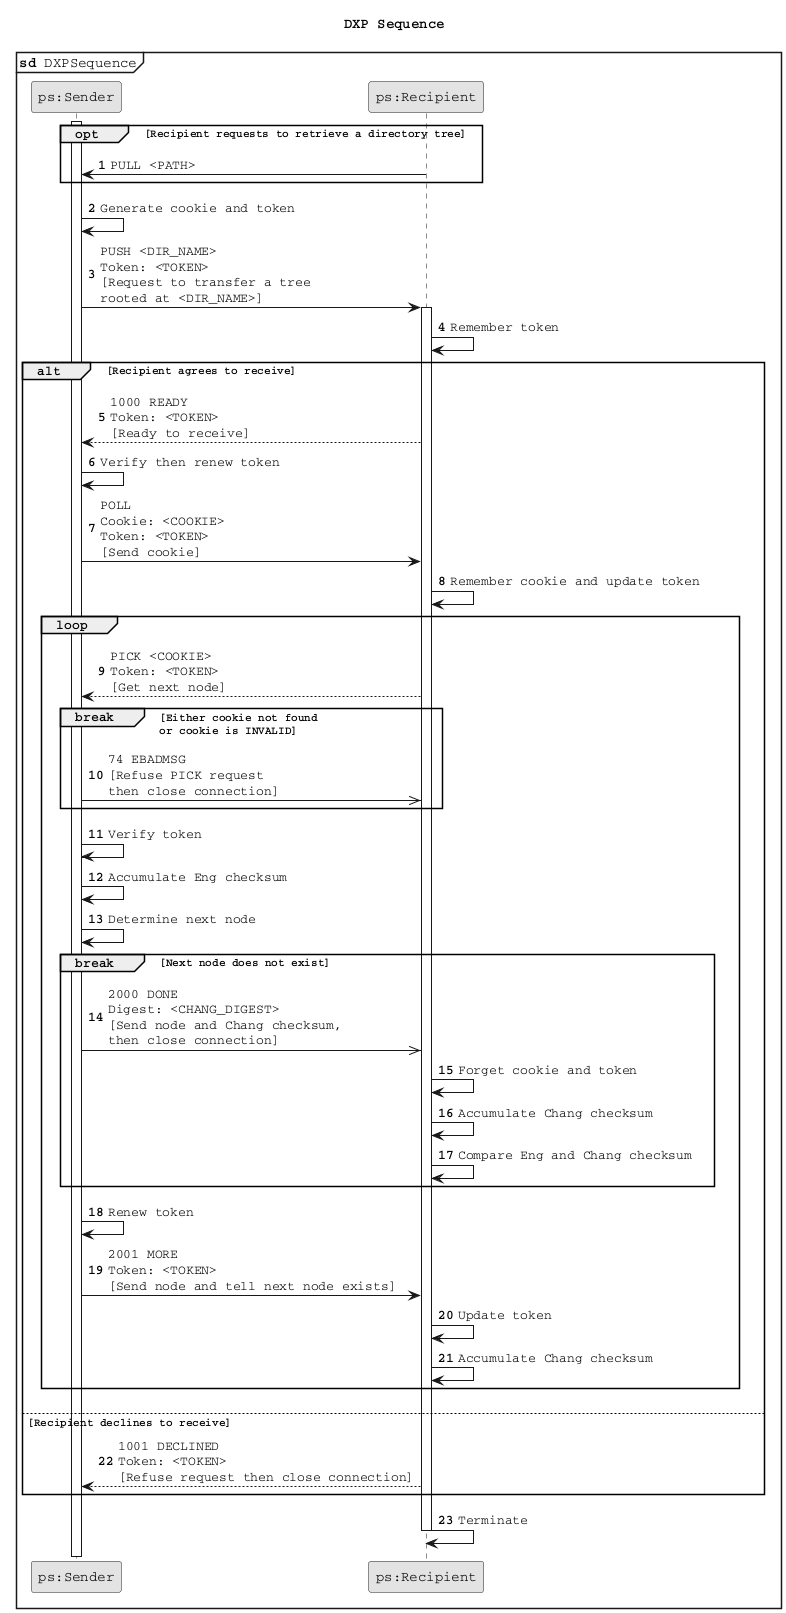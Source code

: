 @startuml
!pragma teoz true
skinparam monochrome true
skinparam defaultFontName Courier

title DXP Sequence
mainframe **sd** DXPSequence

participant "ps:Sender" as Sender
participant "ps:Recipient" as Recipient

autonumber
activate Sender

' opt 0
opt Recipient requests to retrieve a directory tree

Recipient -> Sender: PULL <PATH>

' opt 0
end

Sender -> Sender: Generate cookie and token
Sender -> Recipient: PUSH <DIR_NAME>\nToken: <TOKEN>\n[Request to transfer a tree\nrooted at <DIR_NAME>]

activate Recipient

Recipient -> Recipient: Remember token

' alt 0
alt Recipient agrees to receive

Recipient --> Sender: 1000 READY\nToken: <TOKEN>\n[Ready to receive]
Sender -> Sender: Verify then renew token
Sender -> Recipient: POLL\nCookie: <COOKIE>\nToken: <TOKEN>\n[Send cookie]
Recipient -> Recipient: Remember cookie and update token

' loop 0
loop

Recipient --> Sender: PICK <COOKIE>\nToken: <TOKEN>\n[Get next node]

' break 0
break Either cookie not found\nor cookie is INVALID

Sender ->> Recipient: 74 EBADMSG\n[Refuse PICK request\nthen close connection]

' break 0
end

Sender -> Sender: Verify token
Sender -> Sender: Accumulate Eng checksum
Sender -> Sender: Determine next node

' break 1
break Next node does not exist

Sender ->> Recipient: 2000 DONE\nDigest: <CHANG_DIGEST>\n[Send node and Chang checksum,\nthen close connection]
Recipient -> Recipient: Forget cookie and token
Recipient -> Recipient: Accumulate Chang checksum
Recipient -> Recipient: Compare Eng and Chang checksum

' break 1
end

Sender -> Sender: Renew token
Sender -> Recipient: 2001 MORE\nToken: <TOKEN>\n[Send node and tell next node exists]
Recipient -> Recipient: Update token
Recipient -> Recipient: Accumulate Chang checksum

' loop 0
end

' alt 0
else Recipient declines to receive

Recipient --> Sender: 1001 DECLINED\nToken: <TOKEN>\n[Refuse request then close connection]

'alt 0
end

Recipient -> Recipient: Terminate

deactivate Recipient
deactivate Sender
@enduml
